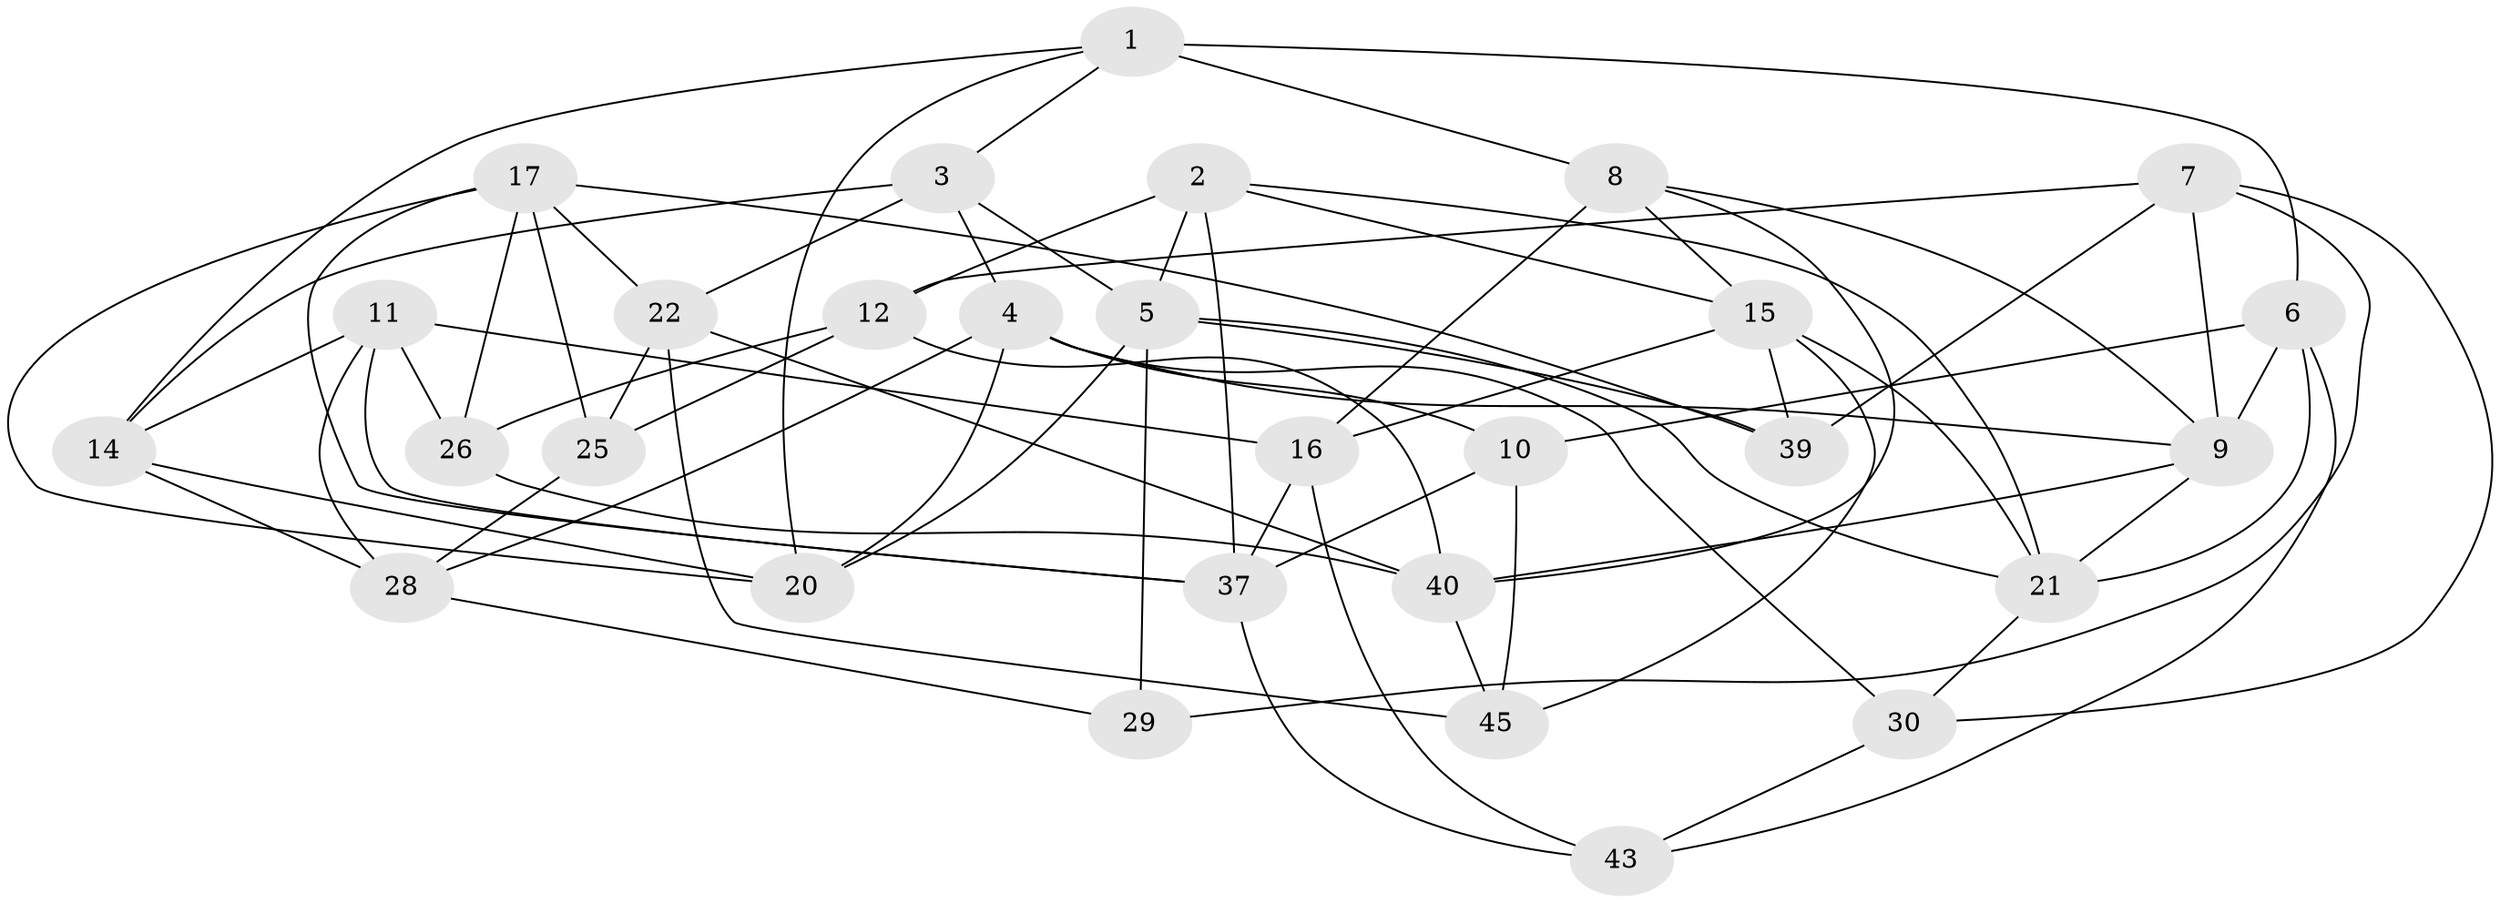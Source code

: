 // original degree distribution, {4: 1.0}
// Generated by graph-tools (version 1.1) at 2025/11/02/27/25 16:11:43]
// undirected, 29 vertices, 72 edges
graph export_dot {
graph [start="1"]
  node [color=gray90,style=filled];
  1 [super="+27"];
  2 [super="+36"];
  3 [super="+13"];
  4 [super="+32"];
  5 [super="+50"];
  6 [super="+42"];
  7 [super="+19"];
  8 [super="+47"];
  9 [super="+31"];
  10;
  11 [super="+33"];
  12 [super="+24"];
  14 [super="+48"];
  15 [super="+18"];
  16 [super="+41"];
  17 [super="+38"];
  20 [super="+35"];
  21 [super="+23"];
  22 [super="+44"];
  25;
  26;
  28 [super="+34"];
  29;
  30;
  37 [super="+46"];
  39;
  40 [super="+49"];
  43;
  45;
  1 -- 20;
  1 -- 6 [weight=2];
  1 -- 14;
  1 -- 8;
  1 -- 3;
  2 -- 12 [weight=2];
  2 -- 5;
  2 -- 37;
  2 -- 21;
  2 -- 15;
  3 -- 14;
  3 -- 5;
  3 -- 22 [weight=2];
  3 -- 4;
  4 -- 28;
  4 -- 10;
  4 -- 20;
  4 -- 9;
  4 -- 30;
  5 -- 39;
  5 -- 21;
  5 -- 29;
  5 -- 20;
  6 -- 43;
  6 -- 21;
  6 -- 9;
  6 -- 10;
  7 -- 29 [weight=2];
  7 -- 39;
  7 -- 30;
  7 -- 9;
  7 -- 12;
  8 -- 9;
  8 -- 16 [weight=2];
  8 -- 15;
  8 -- 40;
  9 -- 21;
  9 -- 40;
  10 -- 45;
  10 -- 37;
  11 -- 28 [weight=2];
  11 -- 26;
  11 -- 16;
  11 -- 37;
  11 -- 14;
  12 -- 25;
  12 -- 26;
  12 -- 40;
  14 -- 28;
  14 -- 20 [weight=2];
  15 -- 39;
  15 -- 16;
  15 -- 45;
  15 -- 21;
  16 -- 37;
  16 -- 43;
  17 -- 26;
  17 -- 37;
  17 -- 39;
  17 -- 25;
  17 -- 22;
  17 -- 20;
  21 -- 30;
  22 -- 25;
  22 -- 40;
  22 -- 45;
  25 -- 28;
  26 -- 40;
  28 -- 29;
  30 -- 43;
  37 -- 43;
  40 -- 45;
}

